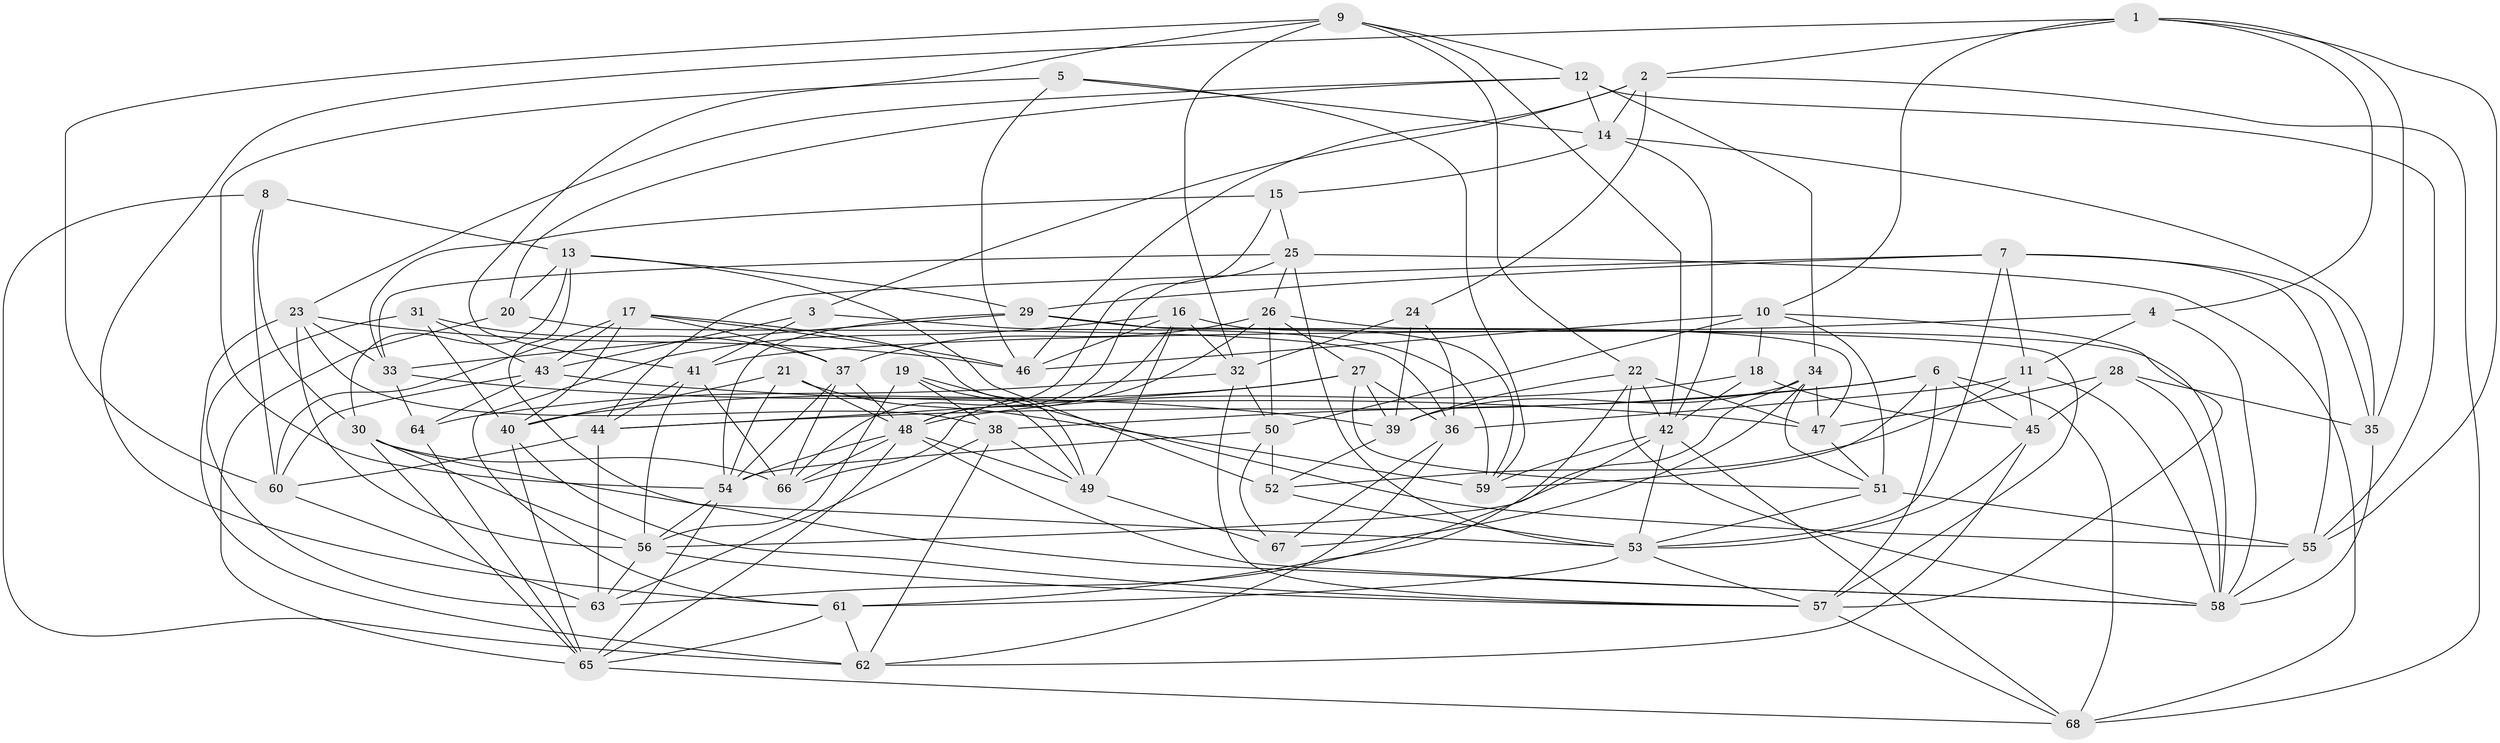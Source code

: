 // original degree distribution, {4: 1.0}
// Generated by graph-tools (version 1.1) at 2025/50/03/09/25 03:50:48]
// undirected, 68 vertices, 199 edges
graph export_dot {
graph [start="1"]
  node [color=gray90,style=filled];
  1;
  2;
  3;
  4;
  5;
  6;
  7;
  8;
  9;
  10;
  11;
  12;
  13;
  14;
  15;
  16;
  17;
  18;
  19;
  20;
  21;
  22;
  23;
  24;
  25;
  26;
  27;
  28;
  29;
  30;
  31;
  32;
  33;
  34;
  35;
  36;
  37;
  38;
  39;
  40;
  41;
  42;
  43;
  44;
  45;
  46;
  47;
  48;
  49;
  50;
  51;
  52;
  53;
  54;
  55;
  56;
  57;
  58;
  59;
  60;
  61;
  62;
  63;
  64;
  65;
  66;
  67;
  68;
  1 -- 2 [weight=1.0];
  1 -- 4 [weight=1.0];
  1 -- 10 [weight=1.0];
  1 -- 35 [weight=1.0];
  1 -- 55 [weight=1.0];
  1 -- 61 [weight=1.0];
  2 -- 3 [weight=1.0];
  2 -- 14 [weight=1.0];
  2 -- 24 [weight=1.0];
  2 -- 46 [weight=1.0];
  2 -- 68 [weight=1.0];
  3 -- 41 [weight=1.0];
  3 -- 43 [weight=1.0];
  3 -- 59 [weight=1.0];
  4 -- 11 [weight=1.0];
  4 -- 41 [weight=1.0];
  4 -- 58 [weight=1.0];
  5 -- 14 [weight=1.0];
  5 -- 46 [weight=1.0];
  5 -- 54 [weight=1.0];
  5 -- 59 [weight=1.0];
  6 -- 38 [weight=1.0];
  6 -- 44 [weight=1.0];
  6 -- 45 [weight=1.0];
  6 -- 57 [weight=1.0];
  6 -- 59 [weight=1.0];
  6 -- 68 [weight=1.0];
  7 -- 11 [weight=1.0];
  7 -- 29 [weight=1.0];
  7 -- 35 [weight=1.0];
  7 -- 44 [weight=1.0];
  7 -- 53 [weight=1.0];
  7 -- 55 [weight=1.0];
  8 -- 13 [weight=1.0];
  8 -- 30 [weight=1.0];
  8 -- 60 [weight=1.0];
  8 -- 62 [weight=1.0];
  9 -- 12 [weight=1.0];
  9 -- 22 [weight=1.0];
  9 -- 32 [weight=1.0];
  9 -- 41 [weight=1.0];
  9 -- 42 [weight=1.0];
  9 -- 60 [weight=1.0];
  10 -- 18 [weight=1.0];
  10 -- 46 [weight=1.0];
  10 -- 50 [weight=1.0];
  10 -- 51 [weight=1.0];
  10 -- 57 [weight=1.0];
  11 -- 36 [weight=1.0];
  11 -- 45 [weight=1.0];
  11 -- 52 [weight=1.0];
  11 -- 58 [weight=1.0];
  12 -- 14 [weight=1.0];
  12 -- 20 [weight=1.0];
  12 -- 23 [weight=1.0];
  12 -- 34 [weight=1.0];
  12 -- 55 [weight=1.0];
  13 -- 20 [weight=1.0];
  13 -- 29 [weight=1.0];
  13 -- 30 [weight=1.0];
  13 -- 52 [weight=1.0];
  13 -- 53 [weight=1.0];
  14 -- 15 [weight=1.0];
  14 -- 35 [weight=1.0];
  14 -- 42 [weight=1.0];
  15 -- 25 [weight=1.0];
  15 -- 33 [weight=1.0];
  15 -- 66 [weight=1.0];
  16 -- 32 [weight=1.0];
  16 -- 46 [weight=1.0];
  16 -- 48 [weight=1.0];
  16 -- 49 [weight=1.0];
  16 -- 58 [weight=1.0];
  16 -- 61 [weight=1.0];
  17 -- 37 [weight=1.0];
  17 -- 40 [weight=1.0];
  17 -- 43 [weight=1.0];
  17 -- 46 [weight=1.0];
  17 -- 49 [weight=1.0];
  17 -- 60 [weight=1.0];
  18 -- 42 [weight=1.0];
  18 -- 45 [weight=1.0];
  18 -- 48 [weight=1.0];
  19 -- 38 [weight=1.0];
  19 -- 49 [weight=1.0];
  19 -- 55 [weight=1.0];
  19 -- 56 [weight=1.0];
  20 -- 36 [weight=1.0];
  20 -- 65 [weight=1.0];
  21 -- 40 [weight=1.0];
  21 -- 48 [weight=1.0];
  21 -- 54 [weight=1.0];
  21 -- 59 [weight=1.0];
  22 -- 39 [weight=1.0];
  22 -- 42 [weight=1.0];
  22 -- 47 [weight=1.0];
  22 -- 58 [weight=1.0];
  22 -- 61 [weight=1.0];
  23 -- 33 [weight=1.0];
  23 -- 38 [weight=1.0];
  23 -- 46 [weight=1.0];
  23 -- 56 [weight=1.0];
  23 -- 62 [weight=1.0];
  24 -- 32 [weight=1.0];
  24 -- 36 [weight=1.0];
  24 -- 39 [weight=1.0];
  25 -- 26 [weight=1.0];
  25 -- 33 [weight=1.0];
  25 -- 48 [weight=1.0];
  25 -- 53 [weight=1.0];
  25 -- 68 [weight=1.0];
  26 -- 27 [weight=1.0];
  26 -- 37 [weight=1.0];
  26 -- 47 [weight=1.0];
  26 -- 50 [weight=1.0];
  26 -- 66 [weight=1.0];
  27 -- 36 [weight=1.0];
  27 -- 39 [weight=1.0];
  27 -- 40 [weight=1.0];
  27 -- 44 [weight=1.0];
  27 -- 51 [weight=1.0];
  28 -- 35 [weight=1.0];
  28 -- 45 [weight=1.0];
  28 -- 47 [weight=1.0];
  28 -- 58 [weight=1.0];
  29 -- 33 [weight=1.0];
  29 -- 54 [weight=1.0];
  29 -- 57 [weight=1.0];
  29 -- 59 [weight=1.0];
  30 -- 56 [weight=1.0];
  30 -- 58 [weight=1.0];
  30 -- 65 [weight=1.0];
  30 -- 66 [weight=1.0];
  31 -- 37 [weight=1.0];
  31 -- 40 [weight=1.0];
  31 -- 43 [weight=1.0];
  31 -- 63 [weight=1.0];
  32 -- 50 [weight=1.0];
  32 -- 57 [weight=1.0];
  32 -- 64 [weight=1.0];
  33 -- 39 [weight=1.0];
  33 -- 64 [weight=1.0];
  34 -- 39 [weight=1.0];
  34 -- 47 [weight=1.0];
  34 -- 51 [weight=1.0];
  34 -- 56 [weight=1.0];
  34 -- 67 [weight=1.0];
  35 -- 58 [weight=2.0];
  36 -- 62 [weight=1.0];
  36 -- 67 [weight=1.0];
  37 -- 48 [weight=1.0];
  37 -- 54 [weight=1.0];
  37 -- 66 [weight=1.0];
  38 -- 49 [weight=1.0];
  38 -- 62 [weight=1.0];
  38 -- 63 [weight=1.0];
  39 -- 52 [weight=1.0];
  40 -- 57 [weight=1.0];
  40 -- 65 [weight=1.0];
  41 -- 44 [weight=1.0];
  41 -- 56 [weight=1.0];
  41 -- 66 [weight=1.0];
  42 -- 53 [weight=1.0];
  42 -- 59 [weight=1.0];
  42 -- 63 [weight=1.0];
  42 -- 68 [weight=1.0];
  43 -- 47 [weight=1.0];
  43 -- 60 [weight=1.0];
  43 -- 64 [weight=1.0];
  44 -- 60 [weight=1.0];
  44 -- 63 [weight=1.0];
  45 -- 53 [weight=1.0];
  45 -- 62 [weight=1.0];
  47 -- 51 [weight=1.0];
  48 -- 49 [weight=1.0];
  48 -- 54 [weight=1.0];
  48 -- 58 [weight=1.0];
  48 -- 65 [weight=1.0];
  48 -- 66 [weight=1.0];
  49 -- 67 [weight=1.0];
  50 -- 52 [weight=1.0];
  50 -- 54 [weight=1.0];
  50 -- 67 [weight=1.0];
  51 -- 53 [weight=1.0];
  51 -- 55 [weight=1.0];
  52 -- 53 [weight=2.0];
  53 -- 57 [weight=1.0];
  53 -- 61 [weight=1.0];
  54 -- 56 [weight=1.0];
  54 -- 65 [weight=1.0];
  55 -- 58 [weight=1.0];
  56 -- 57 [weight=1.0];
  56 -- 63 [weight=1.0];
  57 -- 68 [weight=1.0];
  60 -- 63 [weight=1.0];
  61 -- 62 [weight=1.0];
  61 -- 65 [weight=1.0];
  64 -- 65 [weight=1.0];
  65 -- 68 [weight=1.0];
}
